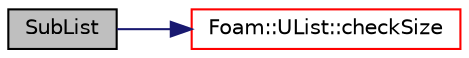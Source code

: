 digraph "SubList"
{
  bgcolor="transparent";
  edge [fontname="Helvetica",fontsize="10",labelfontname="Helvetica",labelfontsize="10"];
  node [fontname="Helvetica",fontsize="10",shape=record];
  rankdir="LR";
  Node1 [label="SubList",height=0.2,width=0.4,color="black", fillcolor="grey75", style="filled", fontcolor="black"];
  Node1 -> Node2 [color="midnightblue",fontsize="10",style="solid",fontname="Helvetica"];
  Node2 [label="Foam::UList::checkSize",height=0.2,width=0.4,color="red",URL="$a02849.html#a5b3ad2ea3c4d2c83108574d9ea81bfc4",tooltip="Check size is within valid range (0 ... size) "];
}
